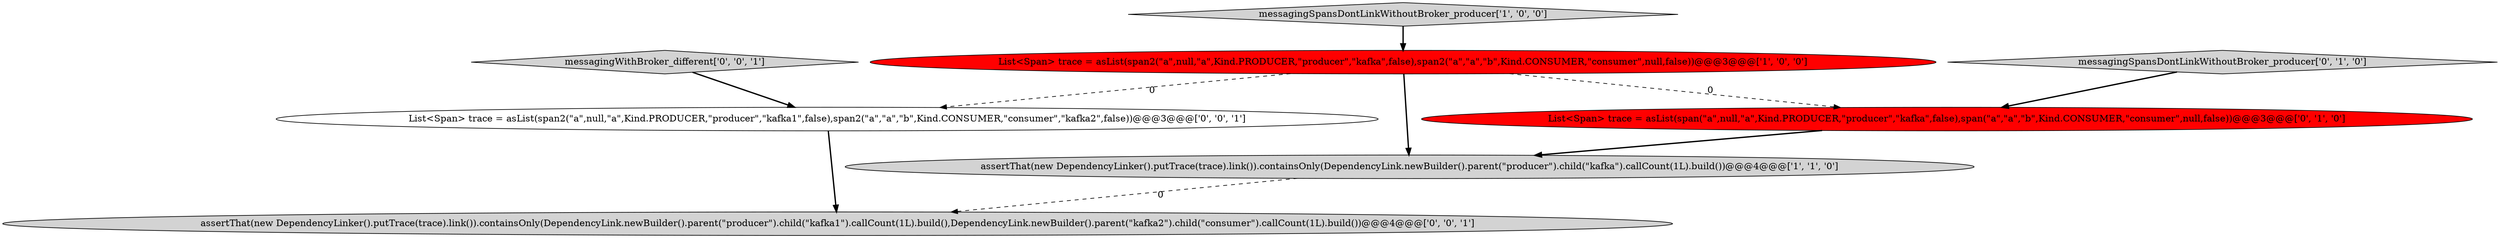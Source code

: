 digraph {
0 [style = filled, label = "List<Span> trace = asList(span2(\"a\",null,\"a\",Kind.PRODUCER,\"producer\",\"kafka\",false),span2(\"a\",\"a\",\"b\",Kind.CONSUMER,\"consumer\",null,false))@@@3@@@['1', '0', '0']", fillcolor = red, shape = ellipse image = "AAA1AAABBB1BBB"];
7 [style = filled, label = "assertThat(new DependencyLinker().putTrace(trace).link()).containsOnly(DependencyLink.newBuilder().parent(\"producer\").child(\"kafka1\").callCount(1L).build(),DependencyLink.newBuilder().parent(\"kafka2\").child(\"consumer\").callCount(1L).build())@@@4@@@['0', '0', '1']", fillcolor = lightgray, shape = ellipse image = "AAA0AAABBB3BBB"];
6 [style = filled, label = "messagingWithBroker_different['0', '0', '1']", fillcolor = lightgray, shape = diamond image = "AAA0AAABBB3BBB"];
4 [style = filled, label = "messagingSpansDontLinkWithoutBroker_producer['0', '1', '0']", fillcolor = lightgray, shape = diamond image = "AAA0AAABBB2BBB"];
3 [style = filled, label = "List<Span> trace = asList(span(\"a\",null,\"a\",Kind.PRODUCER,\"producer\",\"kafka\",false),span(\"a\",\"a\",\"b\",Kind.CONSUMER,\"consumer\",null,false))@@@3@@@['0', '1', '0']", fillcolor = red, shape = ellipse image = "AAA1AAABBB2BBB"];
5 [style = filled, label = "List<Span> trace = asList(span2(\"a\",null,\"a\",Kind.PRODUCER,\"producer\",\"kafka1\",false),span2(\"a\",\"a\",\"b\",Kind.CONSUMER,\"consumer\",\"kafka2\",false))@@@3@@@['0', '0', '1']", fillcolor = white, shape = ellipse image = "AAA0AAABBB3BBB"];
2 [style = filled, label = "assertThat(new DependencyLinker().putTrace(trace).link()).containsOnly(DependencyLink.newBuilder().parent(\"producer\").child(\"kafka\").callCount(1L).build())@@@4@@@['1', '1', '0']", fillcolor = lightgray, shape = ellipse image = "AAA0AAABBB1BBB"];
1 [style = filled, label = "messagingSpansDontLinkWithoutBroker_producer['1', '0', '0']", fillcolor = lightgray, shape = diamond image = "AAA0AAABBB1BBB"];
5->7 [style = bold, label=""];
4->3 [style = bold, label=""];
6->5 [style = bold, label=""];
0->3 [style = dashed, label="0"];
1->0 [style = bold, label=""];
3->2 [style = bold, label=""];
0->5 [style = dashed, label="0"];
2->7 [style = dashed, label="0"];
0->2 [style = bold, label=""];
}
